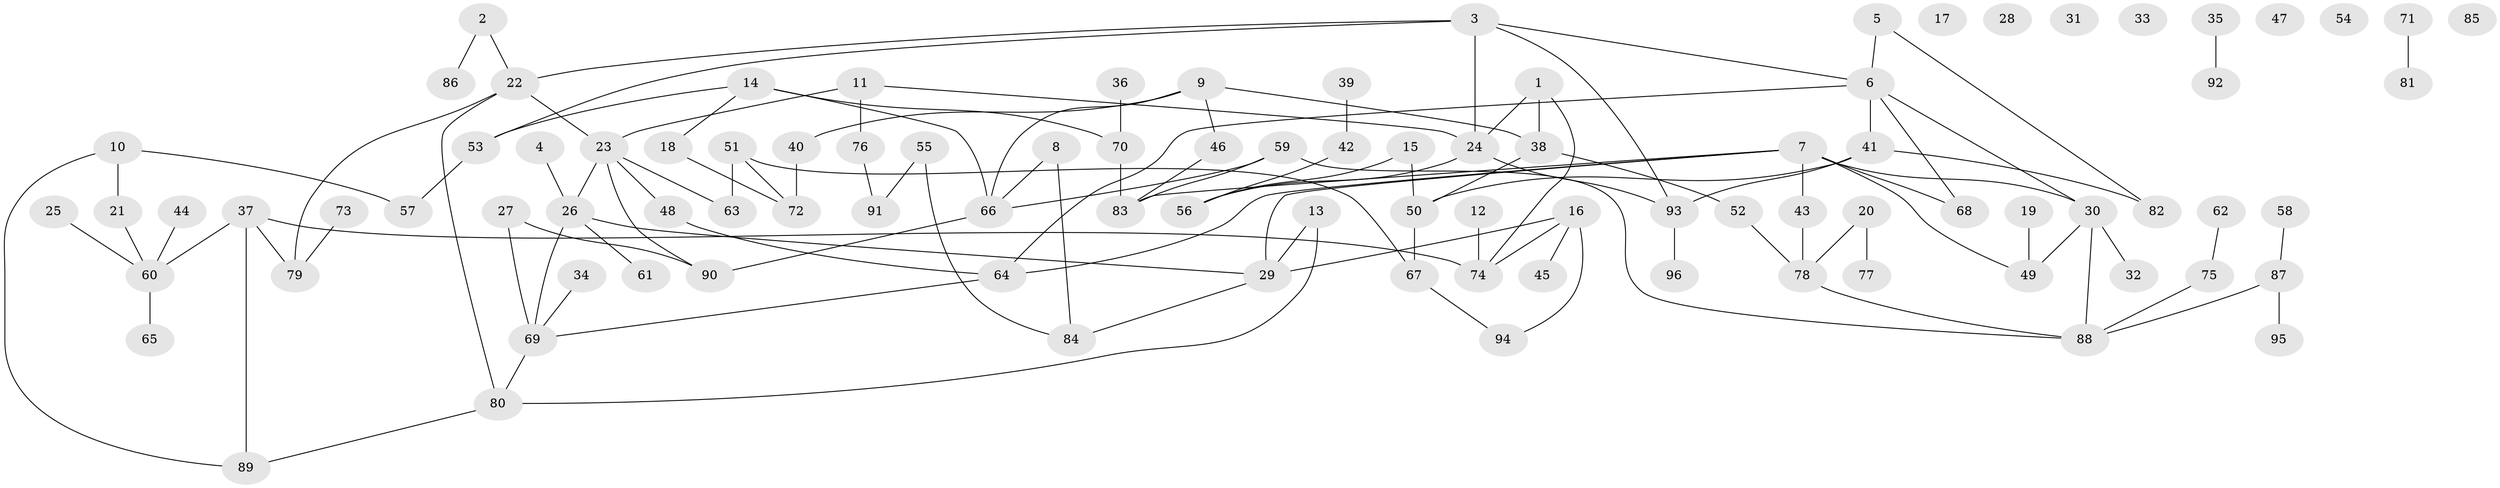 // Generated by graph-tools (version 1.1) at 2025/33/03/09/25 02:33:52]
// undirected, 96 vertices, 120 edges
graph export_dot {
graph [start="1"]
  node [color=gray90,style=filled];
  1;
  2;
  3;
  4;
  5;
  6;
  7;
  8;
  9;
  10;
  11;
  12;
  13;
  14;
  15;
  16;
  17;
  18;
  19;
  20;
  21;
  22;
  23;
  24;
  25;
  26;
  27;
  28;
  29;
  30;
  31;
  32;
  33;
  34;
  35;
  36;
  37;
  38;
  39;
  40;
  41;
  42;
  43;
  44;
  45;
  46;
  47;
  48;
  49;
  50;
  51;
  52;
  53;
  54;
  55;
  56;
  57;
  58;
  59;
  60;
  61;
  62;
  63;
  64;
  65;
  66;
  67;
  68;
  69;
  70;
  71;
  72;
  73;
  74;
  75;
  76;
  77;
  78;
  79;
  80;
  81;
  82;
  83;
  84;
  85;
  86;
  87;
  88;
  89;
  90;
  91;
  92;
  93;
  94;
  95;
  96;
  1 -- 24;
  1 -- 38;
  1 -- 74;
  2 -- 22;
  2 -- 86;
  3 -- 6;
  3 -- 22;
  3 -- 24;
  3 -- 53;
  3 -- 93;
  4 -- 26;
  5 -- 6;
  5 -- 82;
  6 -- 30;
  6 -- 41;
  6 -- 64;
  6 -- 68;
  7 -- 29;
  7 -- 30;
  7 -- 43;
  7 -- 49;
  7 -- 64;
  7 -- 68;
  7 -- 83;
  8 -- 66;
  8 -- 84;
  9 -- 38;
  9 -- 40;
  9 -- 46;
  9 -- 66;
  10 -- 21;
  10 -- 57;
  10 -- 89;
  11 -- 23;
  11 -- 24;
  11 -- 76;
  12 -- 74;
  13 -- 29;
  13 -- 80;
  14 -- 18;
  14 -- 53;
  14 -- 66;
  14 -- 70;
  15 -- 50;
  15 -- 56;
  16 -- 29;
  16 -- 45;
  16 -- 74;
  16 -- 94;
  18 -- 72;
  19 -- 49;
  20 -- 77;
  20 -- 78;
  21 -- 60;
  22 -- 23;
  22 -- 79;
  22 -- 80;
  23 -- 26;
  23 -- 48;
  23 -- 63;
  23 -- 90;
  24 -- 56;
  24 -- 93;
  25 -- 60;
  26 -- 29;
  26 -- 61;
  26 -- 69;
  27 -- 69;
  27 -- 90;
  29 -- 84;
  30 -- 32;
  30 -- 49;
  30 -- 88;
  34 -- 69;
  35 -- 92;
  36 -- 70;
  37 -- 60;
  37 -- 74;
  37 -- 79;
  37 -- 89;
  38 -- 50;
  38 -- 52;
  39 -- 42;
  40 -- 72;
  41 -- 50;
  41 -- 82;
  41 -- 93;
  42 -- 56;
  43 -- 78;
  44 -- 60;
  46 -- 83;
  48 -- 64;
  50 -- 67;
  51 -- 63;
  51 -- 67;
  51 -- 72;
  52 -- 78;
  53 -- 57;
  55 -- 84;
  55 -- 91;
  58 -- 87;
  59 -- 66;
  59 -- 83;
  59 -- 88;
  60 -- 65;
  62 -- 75;
  64 -- 69;
  66 -- 90;
  67 -- 94;
  69 -- 80;
  70 -- 83;
  71 -- 81;
  73 -- 79;
  75 -- 88;
  76 -- 91;
  78 -- 88;
  80 -- 89;
  87 -- 88;
  87 -- 95;
  93 -- 96;
}
